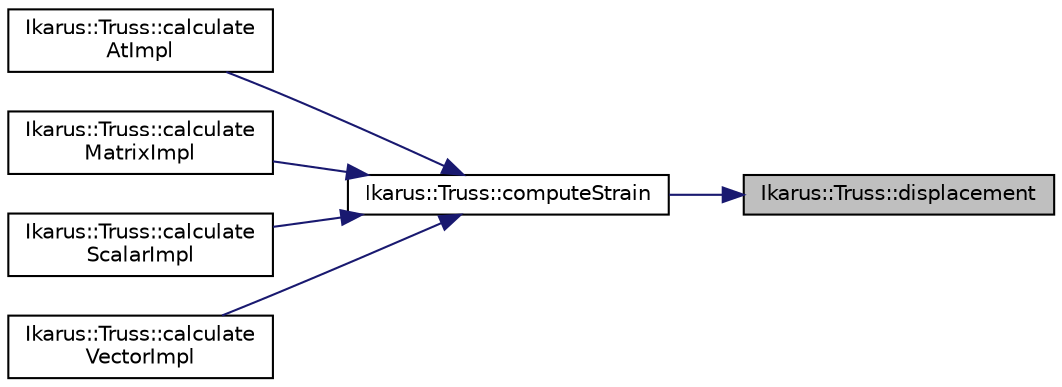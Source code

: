 digraph "Ikarus::Truss::displacement"
{
 // LATEX_PDF_SIZE
  edge [fontname="Helvetica",fontsize="10",labelfontname="Helvetica",labelfontsize="10"];
  node [fontname="Helvetica",fontsize="10",shape=record];
  rankdir="RL";
  Node1 [label="Ikarus::Truss::displacement",height=0.2,width=0.4,color="black", fillcolor="grey75", style="filled", fontcolor="black",tooltip="Gets the displacement for the given Requirement and optional displacement vector."];
  Node1 -> Node2 [dir="back",color="midnightblue",fontsize="10",style="solid",fontname="Helvetica"];
  Node2 [label="Ikarus::Truss::computeStrain",height=0.2,width=0.4,color="black", fillcolor="white", style="filled",URL="$a01492.html#aeab583c651a9704392133a98e58e6ad4",tooltip="Gets the strain for the given Requirement and optional displacement vector."];
  Node2 -> Node3 [dir="back",color="midnightblue",fontsize="10",style="solid",fontname="Helvetica"];
  Node3 [label="Ikarus::Truss::calculate\lAtImpl",height=0.2,width=0.4,color="black", fillcolor="white", style="filled",URL="$a01492.html#a59eb1590135f73b201e4780907cbd35e",tooltip="Calculates a requested result at a specific local position."];
  Node2 -> Node4 [dir="back",color="midnightblue",fontsize="10",style="solid",fontname="Helvetica"];
  Node4 [label="Ikarus::Truss::calculate\lMatrixImpl",height=0.2,width=0.4,color="black", fillcolor="white", style="filled",URL="$a01492.html#a5955fba6251da3eda818f6c14ef5ca73",tooltip=" "];
  Node2 -> Node5 [dir="back",color="midnightblue",fontsize="10",style="solid",fontname="Helvetica"];
  Node5 [label="Ikarus::Truss::calculate\lScalarImpl",height=0.2,width=0.4,color="black", fillcolor="white", style="filled",URL="$a01492.html#ad11254e9306f1a740bab191314ee3108",tooltip=" "];
  Node2 -> Node6 [dir="back",color="midnightblue",fontsize="10",style="solid",fontname="Helvetica"];
  Node6 [label="Ikarus::Truss::calculate\lVectorImpl",height=0.2,width=0.4,color="black", fillcolor="white", style="filled",URL="$a01492.html#a1c9876db9b831de421fe04750e11d9ed",tooltip=" "];
}
